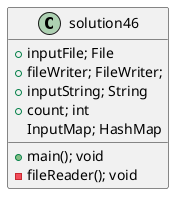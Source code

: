 @startuml

class solution46

class solution46 {
+inputFile; File
+fileWriter; FileWriter;
+inputString; String
+count; int
InputMap; HashMap

+main(); void
-fileReader(); void

}

@enduml